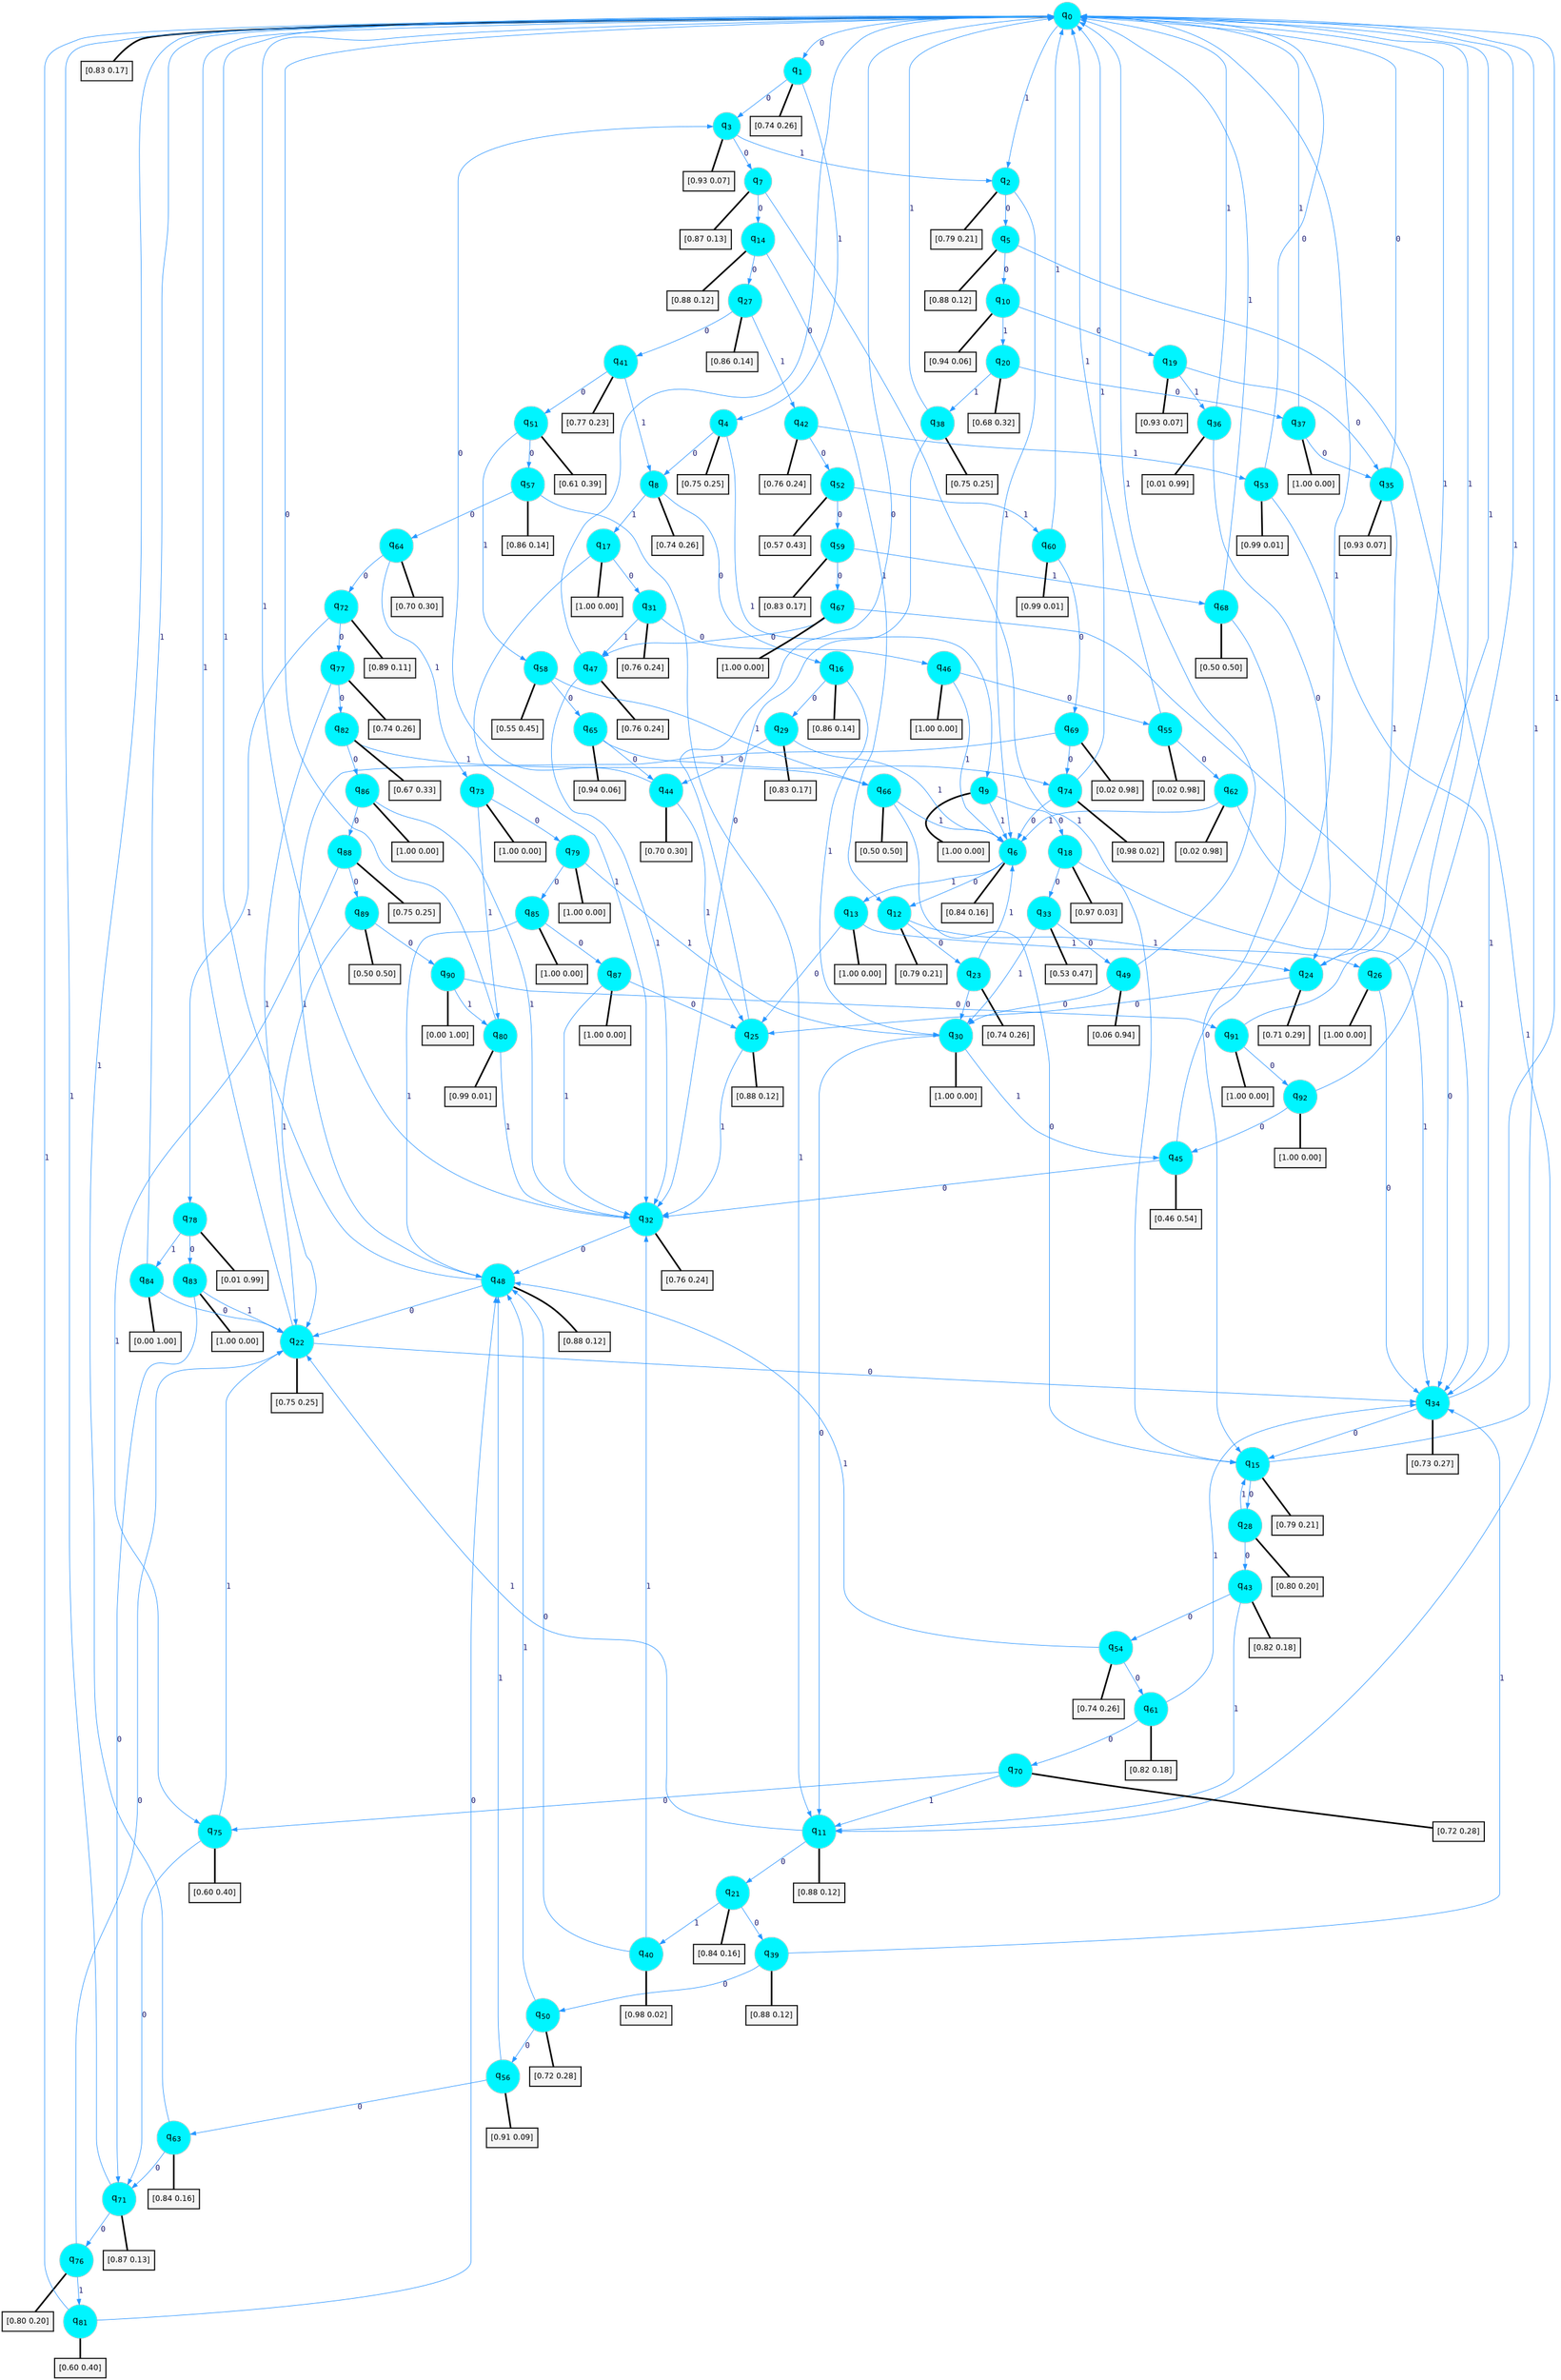 digraph G {
graph [
bgcolor=transparent, dpi=300, rankdir=TD, size="40,25"];
node [
color=gray, fillcolor=turquoise1, fontcolor=black, fontname=Helvetica, fontsize=16, fontweight=bold, shape=circle, style=filled];
edge [
arrowsize=1, color=dodgerblue1, fontcolor=midnightblue, fontname=courier, fontweight=bold, penwidth=1, style=solid, weight=20];
0[label=<q<SUB>0</SUB>>];
1[label=<q<SUB>1</SUB>>];
2[label=<q<SUB>2</SUB>>];
3[label=<q<SUB>3</SUB>>];
4[label=<q<SUB>4</SUB>>];
5[label=<q<SUB>5</SUB>>];
6[label=<q<SUB>6</SUB>>];
7[label=<q<SUB>7</SUB>>];
8[label=<q<SUB>8</SUB>>];
9[label=<q<SUB>9</SUB>>];
10[label=<q<SUB>10</SUB>>];
11[label=<q<SUB>11</SUB>>];
12[label=<q<SUB>12</SUB>>];
13[label=<q<SUB>13</SUB>>];
14[label=<q<SUB>14</SUB>>];
15[label=<q<SUB>15</SUB>>];
16[label=<q<SUB>16</SUB>>];
17[label=<q<SUB>17</SUB>>];
18[label=<q<SUB>18</SUB>>];
19[label=<q<SUB>19</SUB>>];
20[label=<q<SUB>20</SUB>>];
21[label=<q<SUB>21</SUB>>];
22[label=<q<SUB>22</SUB>>];
23[label=<q<SUB>23</SUB>>];
24[label=<q<SUB>24</SUB>>];
25[label=<q<SUB>25</SUB>>];
26[label=<q<SUB>26</SUB>>];
27[label=<q<SUB>27</SUB>>];
28[label=<q<SUB>28</SUB>>];
29[label=<q<SUB>29</SUB>>];
30[label=<q<SUB>30</SUB>>];
31[label=<q<SUB>31</SUB>>];
32[label=<q<SUB>32</SUB>>];
33[label=<q<SUB>33</SUB>>];
34[label=<q<SUB>34</SUB>>];
35[label=<q<SUB>35</SUB>>];
36[label=<q<SUB>36</SUB>>];
37[label=<q<SUB>37</SUB>>];
38[label=<q<SUB>38</SUB>>];
39[label=<q<SUB>39</SUB>>];
40[label=<q<SUB>40</SUB>>];
41[label=<q<SUB>41</SUB>>];
42[label=<q<SUB>42</SUB>>];
43[label=<q<SUB>43</SUB>>];
44[label=<q<SUB>44</SUB>>];
45[label=<q<SUB>45</SUB>>];
46[label=<q<SUB>46</SUB>>];
47[label=<q<SUB>47</SUB>>];
48[label=<q<SUB>48</SUB>>];
49[label=<q<SUB>49</SUB>>];
50[label=<q<SUB>50</SUB>>];
51[label=<q<SUB>51</SUB>>];
52[label=<q<SUB>52</SUB>>];
53[label=<q<SUB>53</SUB>>];
54[label=<q<SUB>54</SUB>>];
55[label=<q<SUB>55</SUB>>];
56[label=<q<SUB>56</SUB>>];
57[label=<q<SUB>57</SUB>>];
58[label=<q<SUB>58</SUB>>];
59[label=<q<SUB>59</SUB>>];
60[label=<q<SUB>60</SUB>>];
61[label=<q<SUB>61</SUB>>];
62[label=<q<SUB>62</SUB>>];
63[label=<q<SUB>63</SUB>>];
64[label=<q<SUB>64</SUB>>];
65[label=<q<SUB>65</SUB>>];
66[label=<q<SUB>66</SUB>>];
67[label=<q<SUB>67</SUB>>];
68[label=<q<SUB>68</SUB>>];
69[label=<q<SUB>69</SUB>>];
70[label=<q<SUB>70</SUB>>];
71[label=<q<SUB>71</SUB>>];
72[label=<q<SUB>72</SUB>>];
73[label=<q<SUB>73</SUB>>];
74[label=<q<SUB>74</SUB>>];
75[label=<q<SUB>75</SUB>>];
76[label=<q<SUB>76</SUB>>];
77[label=<q<SUB>77</SUB>>];
78[label=<q<SUB>78</SUB>>];
79[label=<q<SUB>79</SUB>>];
80[label=<q<SUB>80</SUB>>];
81[label=<q<SUB>81</SUB>>];
82[label=<q<SUB>82</SUB>>];
83[label=<q<SUB>83</SUB>>];
84[label=<q<SUB>84</SUB>>];
85[label=<q<SUB>85</SUB>>];
86[label=<q<SUB>86</SUB>>];
87[label=<q<SUB>87</SUB>>];
88[label=<q<SUB>88</SUB>>];
89[label=<q<SUB>89</SUB>>];
90[label=<q<SUB>90</SUB>>];
91[label=<q<SUB>91</SUB>>];
92[label=<q<SUB>92</SUB>>];
93[label="[0.83 0.17]", shape=box,fontcolor=black, fontname=Helvetica, fontsize=14, penwidth=2, fillcolor=whitesmoke,color=black];
94[label="[0.74 0.26]", shape=box,fontcolor=black, fontname=Helvetica, fontsize=14, penwidth=2, fillcolor=whitesmoke,color=black];
95[label="[0.79 0.21]", shape=box,fontcolor=black, fontname=Helvetica, fontsize=14, penwidth=2, fillcolor=whitesmoke,color=black];
96[label="[0.93 0.07]", shape=box,fontcolor=black, fontname=Helvetica, fontsize=14, penwidth=2, fillcolor=whitesmoke,color=black];
97[label="[0.75 0.25]", shape=box,fontcolor=black, fontname=Helvetica, fontsize=14, penwidth=2, fillcolor=whitesmoke,color=black];
98[label="[0.88 0.12]", shape=box,fontcolor=black, fontname=Helvetica, fontsize=14, penwidth=2, fillcolor=whitesmoke,color=black];
99[label="[0.84 0.16]", shape=box,fontcolor=black, fontname=Helvetica, fontsize=14, penwidth=2, fillcolor=whitesmoke,color=black];
100[label="[0.87 0.13]", shape=box,fontcolor=black, fontname=Helvetica, fontsize=14, penwidth=2, fillcolor=whitesmoke,color=black];
101[label="[0.74 0.26]", shape=box,fontcolor=black, fontname=Helvetica, fontsize=14, penwidth=2, fillcolor=whitesmoke,color=black];
102[label="[1.00 0.00]", shape=box,fontcolor=black, fontname=Helvetica, fontsize=14, penwidth=2, fillcolor=whitesmoke,color=black];
103[label="[0.94 0.06]", shape=box,fontcolor=black, fontname=Helvetica, fontsize=14, penwidth=2, fillcolor=whitesmoke,color=black];
104[label="[0.88 0.12]", shape=box,fontcolor=black, fontname=Helvetica, fontsize=14, penwidth=2, fillcolor=whitesmoke,color=black];
105[label="[0.79 0.21]", shape=box,fontcolor=black, fontname=Helvetica, fontsize=14, penwidth=2, fillcolor=whitesmoke,color=black];
106[label="[1.00 0.00]", shape=box,fontcolor=black, fontname=Helvetica, fontsize=14, penwidth=2, fillcolor=whitesmoke,color=black];
107[label="[0.88 0.12]", shape=box,fontcolor=black, fontname=Helvetica, fontsize=14, penwidth=2, fillcolor=whitesmoke,color=black];
108[label="[0.79 0.21]", shape=box,fontcolor=black, fontname=Helvetica, fontsize=14, penwidth=2, fillcolor=whitesmoke,color=black];
109[label="[0.86 0.14]", shape=box,fontcolor=black, fontname=Helvetica, fontsize=14, penwidth=2, fillcolor=whitesmoke,color=black];
110[label="[1.00 0.00]", shape=box,fontcolor=black, fontname=Helvetica, fontsize=14, penwidth=2, fillcolor=whitesmoke,color=black];
111[label="[0.97 0.03]", shape=box,fontcolor=black, fontname=Helvetica, fontsize=14, penwidth=2, fillcolor=whitesmoke,color=black];
112[label="[0.93 0.07]", shape=box,fontcolor=black, fontname=Helvetica, fontsize=14, penwidth=2, fillcolor=whitesmoke,color=black];
113[label="[0.68 0.32]", shape=box,fontcolor=black, fontname=Helvetica, fontsize=14, penwidth=2, fillcolor=whitesmoke,color=black];
114[label="[0.84 0.16]", shape=box,fontcolor=black, fontname=Helvetica, fontsize=14, penwidth=2, fillcolor=whitesmoke,color=black];
115[label="[0.75 0.25]", shape=box,fontcolor=black, fontname=Helvetica, fontsize=14, penwidth=2, fillcolor=whitesmoke,color=black];
116[label="[0.74 0.26]", shape=box,fontcolor=black, fontname=Helvetica, fontsize=14, penwidth=2, fillcolor=whitesmoke,color=black];
117[label="[0.71 0.29]", shape=box,fontcolor=black, fontname=Helvetica, fontsize=14, penwidth=2, fillcolor=whitesmoke,color=black];
118[label="[0.88 0.12]", shape=box,fontcolor=black, fontname=Helvetica, fontsize=14, penwidth=2, fillcolor=whitesmoke,color=black];
119[label="[1.00 0.00]", shape=box,fontcolor=black, fontname=Helvetica, fontsize=14, penwidth=2, fillcolor=whitesmoke,color=black];
120[label="[0.86 0.14]", shape=box,fontcolor=black, fontname=Helvetica, fontsize=14, penwidth=2, fillcolor=whitesmoke,color=black];
121[label="[0.80 0.20]", shape=box,fontcolor=black, fontname=Helvetica, fontsize=14, penwidth=2, fillcolor=whitesmoke,color=black];
122[label="[0.83 0.17]", shape=box,fontcolor=black, fontname=Helvetica, fontsize=14, penwidth=2, fillcolor=whitesmoke,color=black];
123[label="[1.00 0.00]", shape=box,fontcolor=black, fontname=Helvetica, fontsize=14, penwidth=2, fillcolor=whitesmoke,color=black];
124[label="[0.76 0.24]", shape=box,fontcolor=black, fontname=Helvetica, fontsize=14, penwidth=2, fillcolor=whitesmoke,color=black];
125[label="[0.76 0.24]", shape=box,fontcolor=black, fontname=Helvetica, fontsize=14, penwidth=2, fillcolor=whitesmoke,color=black];
126[label="[0.53 0.47]", shape=box,fontcolor=black, fontname=Helvetica, fontsize=14, penwidth=2, fillcolor=whitesmoke,color=black];
127[label="[0.73 0.27]", shape=box,fontcolor=black, fontname=Helvetica, fontsize=14, penwidth=2, fillcolor=whitesmoke,color=black];
128[label="[0.93 0.07]", shape=box,fontcolor=black, fontname=Helvetica, fontsize=14, penwidth=2, fillcolor=whitesmoke,color=black];
129[label="[0.01 0.99]", shape=box,fontcolor=black, fontname=Helvetica, fontsize=14, penwidth=2, fillcolor=whitesmoke,color=black];
130[label="[1.00 0.00]", shape=box,fontcolor=black, fontname=Helvetica, fontsize=14, penwidth=2, fillcolor=whitesmoke,color=black];
131[label="[0.75 0.25]", shape=box,fontcolor=black, fontname=Helvetica, fontsize=14, penwidth=2, fillcolor=whitesmoke,color=black];
132[label="[0.88 0.12]", shape=box,fontcolor=black, fontname=Helvetica, fontsize=14, penwidth=2, fillcolor=whitesmoke,color=black];
133[label="[0.98 0.02]", shape=box,fontcolor=black, fontname=Helvetica, fontsize=14, penwidth=2, fillcolor=whitesmoke,color=black];
134[label="[0.77 0.23]", shape=box,fontcolor=black, fontname=Helvetica, fontsize=14, penwidth=2, fillcolor=whitesmoke,color=black];
135[label="[0.76 0.24]", shape=box,fontcolor=black, fontname=Helvetica, fontsize=14, penwidth=2, fillcolor=whitesmoke,color=black];
136[label="[0.82 0.18]", shape=box,fontcolor=black, fontname=Helvetica, fontsize=14, penwidth=2, fillcolor=whitesmoke,color=black];
137[label="[0.70 0.30]", shape=box,fontcolor=black, fontname=Helvetica, fontsize=14, penwidth=2, fillcolor=whitesmoke,color=black];
138[label="[0.46 0.54]", shape=box,fontcolor=black, fontname=Helvetica, fontsize=14, penwidth=2, fillcolor=whitesmoke,color=black];
139[label="[1.00 0.00]", shape=box,fontcolor=black, fontname=Helvetica, fontsize=14, penwidth=2, fillcolor=whitesmoke,color=black];
140[label="[0.76 0.24]", shape=box,fontcolor=black, fontname=Helvetica, fontsize=14, penwidth=2, fillcolor=whitesmoke,color=black];
141[label="[0.88 0.12]", shape=box,fontcolor=black, fontname=Helvetica, fontsize=14, penwidth=2, fillcolor=whitesmoke,color=black];
142[label="[0.06 0.94]", shape=box,fontcolor=black, fontname=Helvetica, fontsize=14, penwidth=2, fillcolor=whitesmoke,color=black];
143[label="[0.72 0.28]", shape=box,fontcolor=black, fontname=Helvetica, fontsize=14, penwidth=2, fillcolor=whitesmoke,color=black];
144[label="[0.61 0.39]", shape=box,fontcolor=black, fontname=Helvetica, fontsize=14, penwidth=2, fillcolor=whitesmoke,color=black];
145[label="[0.57 0.43]", shape=box,fontcolor=black, fontname=Helvetica, fontsize=14, penwidth=2, fillcolor=whitesmoke,color=black];
146[label="[0.99 0.01]", shape=box,fontcolor=black, fontname=Helvetica, fontsize=14, penwidth=2, fillcolor=whitesmoke,color=black];
147[label="[0.74 0.26]", shape=box,fontcolor=black, fontname=Helvetica, fontsize=14, penwidth=2, fillcolor=whitesmoke,color=black];
148[label="[0.02 0.98]", shape=box,fontcolor=black, fontname=Helvetica, fontsize=14, penwidth=2, fillcolor=whitesmoke,color=black];
149[label="[0.91 0.09]", shape=box,fontcolor=black, fontname=Helvetica, fontsize=14, penwidth=2, fillcolor=whitesmoke,color=black];
150[label="[0.86 0.14]", shape=box,fontcolor=black, fontname=Helvetica, fontsize=14, penwidth=2, fillcolor=whitesmoke,color=black];
151[label="[0.55 0.45]", shape=box,fontcolor=black, fontname=Helvetica, fontsize=14, penwidth=2, fillcolor=whitesmoke,color=black];
152[label="[0.83 0.17]", shape=box,fontcolor=black, fontname=Helvetica, fontsize=14, penwidth=2, fillcolor=whitesmoke,color=black];
153[label="[0.99 0.01]", shape=box,fontcolor=black, fontname=Helvetica, fontsize=14, penwidth=2, fillcolor=whitesmoke,color=black];
154[label="[0.82 0.18]", shape=box,fontcolor=black, fontname=Helvetica, fontsize=14, penwidth=2, fillcolor=whitesmoke,color=black];
155[label="[0.02 0.98]", shape=box,fontcolor=black, fontname=Helvetica, fontsize=14, penwidth=2, fillcolor=whitesmoke,color=black];
156[label="[0.84 0.16]", shape=box,fontcolor=black, fontname=Helvetica, fontsize=14, penwidth=2, fillcolor=whitesmoke,color=black];
157[label="[0.70 0.30]", shape=box,fontcolor=black, fontname=Helvetica, fontsize=14, penwidth=2, fillcolor=whitesmoke,color=black];
158[label="[0.94 0.06]", shape=box,fontcolor=black, fontname=Helvetica, fontsize=14, penwidth=2, fillcolor=whitesmoke,color=black];
159[label="[0.50 0.50]", shape=box,fontcolor=black, fontname=Helvetica, fontsize=14, penwidth=2, fillcolor=whitesmoke,color=black];
160[label="[1.00 0.00]", shape=box,fontcolor=black, fontname=Helvetica, fontsize=14, penwidth=2, fillcolor=whitesmoke,color=black];
161[label="[0.50 0.50]", shape=box,fontcolor=black, fontname=Helvetica, fontsize=14, penwidth=2, fillcolor=whitesmoke,color=black];
162[label="[0.02 0.98]", shape=box,fontcolor=black, fontname=Helvetica, fontsize=14, penwidth=2, fillcolor=whitesmoke,color=black];
163[label="[0.72 0.28]", shape=box,fontcolor=black, fontname=Helvetica, fontsize=14, penwidth=2, fillcolor=whitesmoke,color=black];
164[label="[0.87 0.13]", shape=box,fontcolor=black, fontname=Helvetica, fontsize=14, penwidth=2, fillcolor=whitesmoke,color=black];
165[label="[0.89 0.11]", shape=box,fontcolor=black, fontname=Helvetica, fontsize=14, penwidth=2, fillcolor=whitesmoke,color=black];
166[label="[1.00 0.00]", shape=box,fontcolor=black, fontname=Helvetica, fontsize=14, penwidth=2, fillcolor=whitesmoke,color=black];
167[label="[0.98 0.02]", shape=box,fontcolor=black, fontname=Helvetica, fontsize=14, penwidth=2, fillcolor=whitesmoke,color=black];
168[label="[0.60 0.40]", shape=box,fontcolor=black, fontname=Helvetica, fontsize=14, penwidth=2, fillcolor=whitesmoke,color=black];
169[label="[0.80 0.20]", shape=box,fontcolor=black, fontname=Helvetica, fontsize=14, penwidth=2, fillcolor=whitesmoke,color=black];
170[label="[0.74 0.26]", shape=box,fontcolor=black, fontname=Helvetica, fontsize=14, penwidth=2, fillcolor=whitesmoke,color=black];
171[label="[0.01 0.99]", shape=box,fontcolor=black, fontname=Helvetica, fontsize=14, penwidth=2, fillcolor=whitesmoke,color=black];
172[label="[1.00 0.00]", shape=box,fontcolor=black, fontname=Helvetica, fontsize=14, penwidth=2, fillcolor=whitesmoke,color=black];
173[label="[0.99 0.01]", shape=box,fontcolor=black, fontname=Helvetica, fontsize=14, penwidth=2, fillcolor=whitesmoke,color=black];
174[label="[0.60 0.40]", shape=box,fontcolor=black, fontname=Helvetica, fontsize=14, penwidth=2, fillcolor=whitesmoke,color=black];
175[label="[0.67 0.33]", shape=box,fontcolor=black, fontname=Helvetica, fontsize=14, penwidth=2, fillcolor=whitesmoke,color=black];
176[label="[1.00 0.00]", shape=box,fontcolor=black, fontname=Helvetica, fontsize=14, penwidth=2, fillcolor=whitesmoke,color=black];
177[label="[0.00 1.00]", shape=box,fontcolor=black, fontname=Helvetica, fontsize=14, penwidth=2, fillcolor=whitesmoke,color=black];
178[label="[1.00 0.00]", shape=box,fontcolor=black, fontname=Helvetica, fontsize=14, penwidth=2, fillcolor=whitesmoke,color=black];
179[label="[1.00 0.00]", shape=box,fontcolor=black, fontname=Helvetica, fontsize=14, penwidth=2, fillcolor=whitesmoke,color=black];
180[label="[1.00 0.00]", shape=box,fontcolor=black, fontname=Helvetica, fontsize=14, penwidth=2, fillcolor=whitesmoke,color=black];
181[label="[0.75 0.25]", shape=box,fontcolor=black, fontname=Helvetica, fontsize=14, penwidth=2, fillcolor=whitesmoke,color=black];
182[label="[0.50 0.50]", shape=box,fontcolor=black, fontname=Helvetica, fontsize=14, penwidth=2, fillcolor=whitesmoke,color=black];
183[label="[0.00 1.00]", shape=box,fontcolor=black, fontname=Helvetica, fontsize=14, penwidth=2, fillcolor=whitesmoke,color=black];
184[label="[1.00 0.00]", shape=box,fontcolor=black, fontname=Helvetica, fontsize=14, penwidth=2, fillcolor=whitesmoke,color=black];
185[label="[1.00 0.00]", shape=box,fontcolor=black, fontname=Helvetica, fontsize=14, penwidth=2, fillcolor=whitesmoke,color=black];
0->1 [label=0];
0->2 [label=1];
0->93 [arrowhead=none, penwidth=3,color=black];
1->3 [label=0];
1->4 [label=1];
1->94 [arrowhead=none, penwidth=3,color=black];
2->5 [label=0];
2->6 [label=1];
2->95 [arrowhead=none, penwidth=3,color=black];
3->7 [label=0];
3->2 [label=1];
3->96 [arrowhead=none, penwidth=3,color=black];
4->8 [label=0];
4->9 [label=1];
4->97 [arrowhead=none, penwidth=3,color=black];
5->10 [label=0];
5->11 [label=1];
5->98 [arrowhead=none, penwidth=3,color=black];
6->12 [label=0];
6->13 [label=1];
6->99 [arrowhead=none, penwidth=3,color=black];
7->14 [label=0];
7->15 [label=1];
7->100 [arrowhead=none, penwidth=3,color=black];
8->16 [label=0];
8->17 [label=1];
8->101 [arrowhead=none, penwidth=3,color=black];
9->18 [label=0];
9->6 [label=1];
9->102 [arrowhead=none, penwidth=3,color=black];
10->19 [label=0];
10->20 [label=1];
10->103 [arrowhead=none, penwidth=3,color=black];
11->21 [label=0];
11->22 [label=1];
11->104 [arrowhead=none, penwidth=3,color=black];
12->23 [label=0];
12->24 [label=1];
12->105 [arrowhead=none, penwidth=3,color=black];
13->25 [label=0];
13->26 [label=1];
13->106 [arrowhead=none, penwidth=3,color=black];
14->27 [label=0];
14->12 [label=1];
14->107 [arrowhead=none, penwidth=3,color=black];
15->28 [label=0];
15->0 [label=1];
15->108 [arrowhead=none, penwidth=3,color=black];
16->29 [label=0];
16->30 [label=1];
16->109 [arrowhead=none, penwidth=3,color=black];
17->31 [label=0];
17->32 [label=1];
17->110 [arrowhead=none, penwidth=3,color=black];
18->33 [label=0];
18->34 [label=1];
18->111 [arrowhead=none, penwidth=3,color=black];
19->35 [label=0];
19->36 [label=1];
19->112 [arrowhead=none, penwidth=3,color=black];
20->37 [label=0];
20->38 [label=1];
20->113 [arrowhead=none, penwidth=3,color=black];
21->39 [label=0];
21->40 [label=1];
21->114 [arrowhead=none, penwidth=3,color=black];
22->34 [label=0];
22->0 [label=1];
22->115 [arrowhead=none, penwidth=3,color=black];
23->30 [label=0];
23->6 [label=1];
23->116 [arrowhead=none, penwidth=3,color=black];
24->25 [label=0];
24->0 [label=1];
24->117 [arrowhead=none, penwidth=3,color=black];
25->0 [label=0];
25->32 [label=1];
25->118 [arrowhead=none, penwidth=3,color=black];
26->34 [label=0];
26->0 [label=1];
26->119 [arrowhead=none, penwidth=3,color=black];
27->41 [label=0];
27->42 [label=1];
27->120 [arrowhead=none, penwidth=3,color=black];
28->43 [label=0];
28->15 [label=1];
28->121 [arrowhead=none, penwidth=3,color=black];
29->44 [label=0];
29->6 [label=1];
29->122 [arrowhead=none, penwidth=3,color=black];
30->11 [label=0];
30->45 [label=1];
30->123 [arrowhead=none, penwidth=3,color=black];
31->46 [label=0];
31->47 [label=1];
31->124 [arrowhead=none, penwidth=3,color=black];
32->48 [label=0];
32->0 [label=1];
32->125 [arrowhead=none, penwidth=3,color=black];
33->49 [label=0];
33->30 [label=1];
33->126 [arrowhead=none, penwidth=3,color=black];
34->15 [label=0];
34->0 [label=1];
34->127 [arrowhead=none, penwidth=3,color=black];
35->0 [label=0];
35->24 [label=1];
35->128 [arrowhead=none, penwidth=3,color=black];
36->24 [label=0];
36->0 [label=1];
36->129 [arrowhead=none, penwidth=3,color=black];
37->35 [label=0];
37->0 [label=1];
37->130 [arrowhead=none, penwidth=3,color=black];
38->32 [label=0];
38->0 [label=1];
38->131 [arrowhead=none, penwidth=3,color=black];
39->50 [label=0];
39->34 [label=1];
39->132 [arrowhead=none, penwidth=3,color=black];
40->48 [label=0];
40->32 [label=1];
40->133 [arrowhead=none, penwidth=3,color=black];
41->51 [label=0];
41->8 [label=1];
41->134 [arrowhead=none, penwidth=3,color=black];
42->52 [label=0];
42->53 [label=1];
42->135 [arrowhead=none, penwidth=3,color=black];
43->54 [label=0];
43->11 [label=1];
43->136 [arrowhead=none, penwidth=3,color=black];
44->3 [label=0];
44->25 [label=1];
44->137 [arrowhead=none, penwidth=3,color=black];
45->32 [label=0];
45->0 [label=1];
45->138 [arrowhead=none, penwidth=3,color=black];
46->55 [label=0];
46->6 [label=1];
46->139 [arrowhead=none, penwidth=3,color=black];
47->0 [label=0];
47->32 [label=1];
47->140 [arrowhead=none, penwidth=3,color=black];
48->22 [label=0];
48->0 [label=1];
48->141 [arrowhead=none, penwidth=3,color=black];
49->30 [label=0];
49->0 [label=1];
49->142 [arrowhead=none, penwidth=3,color=black];
50->56 [label=0];
50->48 [label=1];
50->143 [arrowhead=none, penwidth=3,color=black];
51->57 [label=0];
51->58 [label=1];
51->144 [arrowhead=none, penwidth=3,color=black];
52->59 [label=0];
52->60 [label=1];
52->145 [arrowhead=none, penwidth=3,color=black];
53->0 [label=0];
53->34 [label=1];
53->146 [arrowhead=none, penwidth=3,color=black];
54->61 [label=0];
54->48 [label=1];
54->147 [arrowhead=none, penwidth=3,color=black];
55->62 [label=0];
55->0 [label=1];
55->148 [arrowhead=none, penwidth=3,color=black];
56->63 [label=0];
56->48 [label=1];
56->149 [arrowhead=none, penwidth=3,color=black];
57->64 [label=0];
57->11 [label=1];
57->150 [arrowhead=none, penwidth=3,color=black];
58->65 [label=0];
58->66 [label=1];
58->151 [arrowhead=none, penwidth=3,color=black];
59->67 [label=0];
59->68 [label=1];
59->152 [arrowhead=none, penwidth=3,color=black];
60->69 [label=0];
60->0 [label=1];
60->153 [arrowhead=none, penwidth=3,color=black];
61->70 [label=0];
61->34 [label=1];
61->154 [arrowhead=none, penwidth=3,color=black];
62->34 [label=0];
62->6 [label=1];
62->155 [arrowhead=none, penwidth=3,color=black];
63->71 [label=0];
63->0 [label=1];
63->156 [arrowhead=none, penwidth=3,color=black];
64->72 [label=0];
64->73 [label=1];
64->157 [arrowhead=none, penwidth=3,color=black];
65->44 [label=0];
65->74 [label=1];
65->158 [arrowhead=none, penwidth=3,color=black];
66->15 [label=0];
66->6 [label=1];
66->159 [arrowhead=none, penwidth=3,color=black];
67->47 [label=0];
67->34 [label=1];
67->160 [arrowhead=none, penwidth=3,color=black];
68->15 [label=0];
68->0 [label=1];
68->161 [arrowhead=none, penwidth=3,color=black];
69->74 [label=0];
69->48 [label=1];
69->162 [arrowhead=none, penwidth=3,color=black];
70->75 [label=0];
70->11 [label=1];
70->163 [arrowhead=none, penwidth=3,color=black];
71->76 [label=0];
71->0 [label=1];
71->164 [arrowhead=none, penwidth=3,color=black];
72->77 [label=0];
72->78 [label=1];
72->165 [arrowhead=none, penwidth=3,color=black];
73->79 [label=0];
73->80 [label=1];
73->166 [arrowhead=none, penwidth=3,color=black];
74->6 [label=0];
74->0 [label=1];
74->167 [arrowhead=none, penwidth=3,color=black];
75->71 [label=0];
75->22 [label=1];
75->168 [arrowhead=none, penwidth=3,color=black];
76->22 [label=0];
76->81 [label=1];
76->169 [arrowhead=none, penwidth=3,color=black];
77->82 [label=0];
77->22 [label=1];
77->170 [arrowhead=none, penwidth=3,color=black];
78->83 [label=0];
78->84 [label=1];
78->171 [arrowhead=none, penwidth=3,color=black];
79->85 [label=0];
79->30 [label=1];
79->172 [arrowhead=none, penwidth=3,color=black];
80->0 [label=0];
80->32 [label=1];
80->173 [arrowhead=none, penwidth=3,color=black];
81->48 [label=0];
81->0 [label=1];
81->174 [arrowhead=none, penwidth=3,color=black];
82->86 [label=0];
82->66 [label=1];
82->175 [arrowhead=none, penwidth=3,color=black];
83->71 [label=0];
83->22 [label=1];
83->176 [arrowhead=none, penwidth=3,color=black];
84->22 [label=0];
84->0 [label=1];
84->177 [arrowhead=none, penwidth=3,color=black];
85->87 [label=0];
85->48 [label=1];
85->178 [arrowhead=none, penwidth=3,color=black];
86->88 [label=0];
86->32 [label=1];
86->179 [arrowhead=none, penwidth=3,color=black];
87->25 [label=0];
87->32 [label=1];
87->180 [arrowhead=none, penwidth=3,color=black];
88->89 [label=0];
88->75 [label=1];
88->181 [arrowhead=none, penwidth=3,color=black];
89->90 [label=0];
89->22 [label=1];
89->182 [arrowhead=none, penwidth=3,color=black];
90->91 [label=0];
90->80 [label=1];
90->183 [arrowhead=none, penwidth=3,color=black];
91->92 [label=0];
91->0 [label=1];
91->184 [arrowhead=none, penwidth=3,color=black];
92->45 [label=0];
92->0 [label=1];
92->185 [arrowhead=none, penwidth=3,color=black];
}
